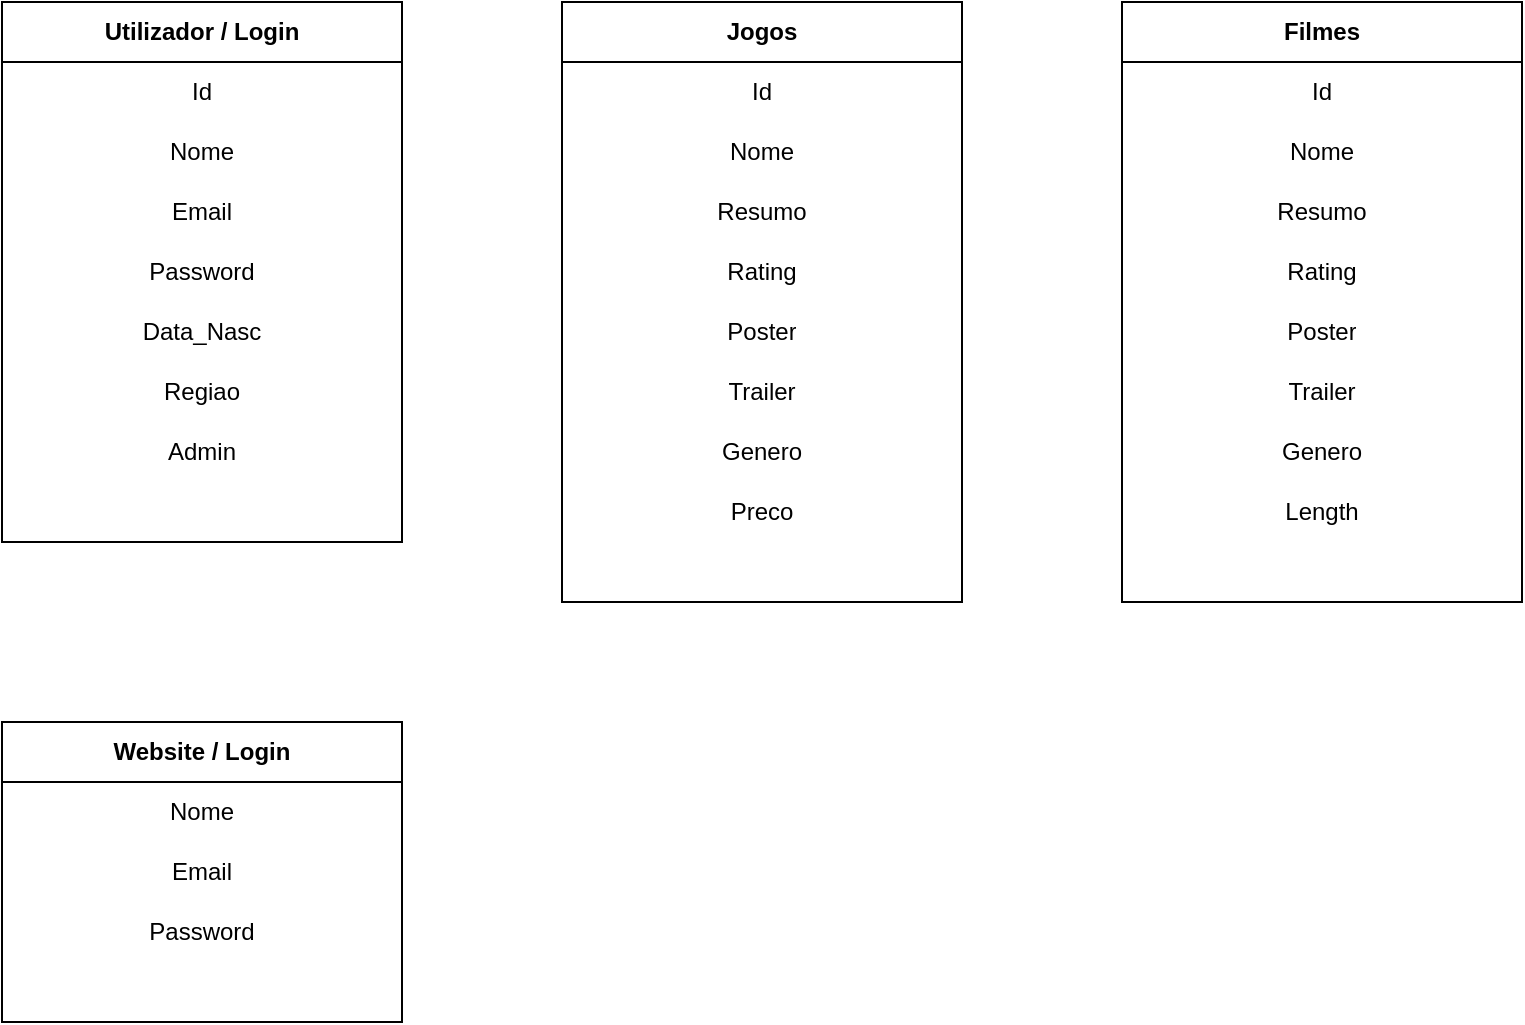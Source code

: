 <mxfile version="13.7.4" type="device"><diagram id="H_qw06y3zIvfr-Ms2_Hc" name="Page-1"><mxGraphModel dx="755" dy="383" grid="1" gridSize="10" guides="1" tooltips="1" connect="1" arrows="1" fold="1" page="1" pageScale="1" pageWidth="850" pageHeight="1100" math="0" shadow="0"><root><mxCell id="0"/><mxCell id="1" parent="0"/><mxCell id="ealYgUWvVbKM3Rk_2ibT-28" value="Jogos" style="shape=table;html=1;whiteSpace=wrap;startSize=30;container=1;collapsible=0;childLayout=tableLayout;fixedRows=1;rowLines=0;fontStyle=1;align=center;" vertex="1" parent="1"><mxGeometry x="320" y="160" width="200" height="300" as="geometry"/></mxCell><mxCell id="ealYgUWvVbKM3Rk_2ibT-29" style="shape=partialRectangle;html=1;whiteSpace=wrap;collapsible=0;dropTarget=0;pointerEvents=0;fillColor=none;top=0;left=0;bottom=0;right=0;points=[[0,0.5],[1,0.5]];portConstraint=eastwest;" vertex="1" parent="ealYgUWvVbKM3Rk_2ibT-28"><mxGeometry y="30" width="200" height="30" as="geometry"/></mxCell><mxCell id="ealYgUWvVbKM3Rk_2ibT-30" value="Id" style="shape=partialRectangle;html=1;whiteSpace=wrap;connectable=0;fillColor=none;top=0;left=0;bottom=0;right=0;overflow=hidden;" vertex="1" parent="ealYgUWvVbKM3Rk_2ibT-29"><mxGeometry width="200" height="30" as="geometry"/></mxCell><mxCell id="ealYgUWvVbKM3Rk_2ibT-31" value="" style="shape=partialRectangle;html=1;whiteSpace=wrap;collapsible=0;dropTarget=0;pointerEvents=0;fillColor=none;top=0;left=0;bottom=0;right=0;points=[[0,0.5],[1,0.5]];portConstraint=eastwest;" vertex="1" parent="ealYgUWvVbKM3Rk_2ibT-28"><mxGeometry y="60" width="200" height="30" as="geometry"/></mxCell><mxCell id="ealYgUWvVbKM3Rk_2ibT-32" value="Nome" style="shape=partialRectangle;html=1;whiteSpace=wrap;connectable=0;fillColor=none;top=0;left=0;bottom=0;right=0;overflow=hidden;" vertex="1" parent="ealYgUWvVbKM3Rk_2ibT-31"><mxGeometry width="200" height="30" as="geometry"/></mxCell><mxCell id="ealYgUWvVbKM3Rk_2ibT-33" value="" style="shape=partialRectangle;html=1;whiteSpace=wrap;collapsible=0;dropTarget=0;pointerEvents=0;fillColor=none;top=0;left=0;bottom=0;right=0;points=[[0,0.5],[1,0.5]];portConstraint=eastwest;" vertex="1" parent="ealYgUWvVbKM3Rk_2ibT-28"><mxGeometry y="90" width="200" height="30" as="geometry"/></mxCell><mxCell id="ealYgUWvVbKM3Rk_2ibT-34" value="Resumo" style="shape=partialRectangle;html=1;whiteSpace=wrap;connectable=0;fillColor=none;top=0;left=0;bottom=0;right=0;overflow=hidden;" vertex="1" parent="ealYgUWvVbKM3Rk_2ibT-33"><mxGeometry width="200" height="30" as="geometry"/></mxCell><mxCell id="ealYgUWvVbKM3Rk_2ibT-35" style="shape=partialRectangle;html=1;whiteSpace=wrap;collapsible=0;dropTarget=0;pointerEvents=0;fillColor=none;top=0;left=0;bottom=0;right=0;points=[[0,0.5],[1,0.5]];portConstraint=eastwest;" vertex="1" parent="ealYgUWvVbKM3Rk_2ibT-28"><mxGeometry y="120" width="200" height="30" as="geometry"/></mxCell><mxCell id="ealYgUWvVbKM3Rk_2ibT-36" value="Rating" style="shape=partialRectangle;html=1;whiteSpace=wrap;connectable=0;fillColor=none;top=0;left=0;bottom=0;right=0;overflow=hidden;" vertex="1" parent="ealYgUWvVbKM3Rk_2ibT-35"><mxGeometry width="200" height="30" as="geometry"/></mxCell><mxCell id="ealYgUWvVbKM3Rk_2ibT-37" style="shape=partialRectangle;html=1;whiteSpace=wrap;collapsible=0;dropTarget=0;pointerEvents=0;fillColor=none;top=0;left=0;bottom=0;right=0;points=[[0,0.5],[1,0.5]];portConstraint=eastwest;" vertex="1" parent="ealYgUWvVbKM3Rk_2ibT-28"><mxGeometry y="150" width="200" height="30" as="geometry"/></mxCell><mxCell id="ealYgUWvVbKM3Rk_2ibT-38" value="Poster" style="shape=partialRectangle;html=1;whiteSpace=wrap;connectable=0;fillColor=none;top=0;left=0;bottom=0;right=0;overflow=hidden;" vertex="1" parent="ealYgUWvVbKM3Rk_2ibT-37"><mxGeometry width="200" height="30" as="geometry"/></mxCell><mxCell id="ealYgUWvVbKM3Rk_2ibT-39" style="shape=partialRectangle;html=1;whiteSpace=wrap;collapsible=0;dropTarget=0;pointerEvents=0;fillColor=none;top=0;left=0;bottom=0;right=0;points=[[0,0.5],[1,0.5]];portConstraint=eastwest;" vertex="1" parent="ealYgUWvVbKM3Rk_2ibT-28"><mxGeometry y="180" width="200" height="30" as="geometry"/></mxCell><mxCell id="ealYgUWvVbKM3Rk_2ibT-40" value="Trailer" style="shape=partialRectangle;html=1;whiteSpace=wrap;connectable=0;fillColor=none;top=0;left=0;bottom=0;right=0;overflow=hidden;" vertex="1" parent="ealYgUWvVbKM3Rk_2ibT-39"><mxGeometry width="200" height="30" as="geometry"/></mxCell><mxCell id="ealYgUWvVbKM3Rk_2ibT-54" style="shape=partialRectangle;html=1;whiteSpace=wrap;collapsible=0;dropTarget=0;pointerEvents=0;fillColor=none;top=0;left=0;bottom=0;right=0;points=[[0,0.5],[1,0.5]];portConstraint=eastwest;" vertex="1" parent="ealYgUWvVbKM3Rk_2ibT-28"><mxGeometry y="210" width="200" height="30" as="geometry"/></mxCell><mxCell id="ealYgUWvVbKM3Rk_2ibT-55" value="Genero" style="shape=partialRectangle;html=1;whiteSpace=wrap;connectable=0;fillColor=none;top=0;left=0;bottom=0;right=0;overflow=hidden;" vertex="1" parent="ealYgUWvVbKM3Rk_2ibT-54"><mxGeometry width="200" height="30" as="geometry"/></mxCell><mxCell id="ealYgUWvVbKM3Rk_2ibT-86" style="shape=partialRectangle;html=1;whiteSpace=wrap;collapsible=0;dropTarget=0;pointerEvents=0;fillColor=none;top=0;left=0;bottom=0;right=0;points=[[0,0.5],[1,0.5]];portConstraint=eastwest;" vertex="1" parent="ealYgUWvVbKM3Rk_2ibT-28"><mxGeometry y="240" width="200" height="30" as="geometry"/></mxCell><mxCell id="ealYgUWvVbKM3Rk_2ibT-87" value="Preco" style="shape=partialRectangle;html=1;whiteSpace=wrap;connectable=0;fillColor=none;top=0;left=0;bottom=0;right=0;overflow=hidden;" vertex="1" parent="ealYgUWvVbKM3Rk_2ibT-86"><mxGeometry width="200" height="30" as="geometry"/></mxCell><mxCell id="ealYgUWvVbKM3Rk_2ibT-2" value="Utilizador / Login" style="shape=table;html=1;whiteSpace=wrap;startSize=30;container=1;collapsible=0;childLayout=tableLayout;fixedRows=1;rowLines=0;fontStyle=1;align=center;" vertex="1" parent="1"><mxGeometry x="40" y="160" width="200" height="270" as="geometry"/></mxCell><mxCell id="ealYgUWvVbKM3Rk_2ibT-23" style="shape=partialRectangle;html=1;whiteSpace=wrap;collapsible=0;dropTarget=0;pointerEvents=0;fillColor=none;top=0;left=0;bottom=0;right=0;points=[[0,0.5],[1,0.5]];portConstraint=eastwest;" vertex="1" parent="ealYgUWvVbKM3Rk_2ibT-2"><mxGeometry y="30" width="200" height="30" as="geometry"/></mxCell><mxCell id="ealYgUWvVbKM3Rk_2ibT-24" value="Id" style="shape=partialRectangle;html=1;whiteSpace=wrap;connectable=0;fillColor=none;top=0;left=0;bottom=0;right=0;overflow=hidden;" vertex="1" parent="ealYgUWvVbKM3Rk_2ibT-23"><mxGeometry width="200" height="30" as="geometry"/></mxCell><mxCell id="ealYgUWvVbKM3Rk_2ibT-6" value="" style="shape=partialRectangle;html=1;whiteSpace=wrap;collapsible=0;dropTarget=0;pointerEvents=0;fillColor=none;top=0;left=0;bottom=0;right=0;points=[[0,0.5],[1,0.5]];portConstraint=eastwest;" vertex="1" parent="ealYgUWvVbKM3Rk_2ibT-2"><mxGeometry y="60" width="200" height="30" as="geometry"/></mxCell><mxCell id="ealYgUWvVbKM3Rk_2ibT-7" value="Nome" style="shape=partialRectangle;html=1;whiteSpace=wrap;connectable=0;fillColor=none;top=0;left=0;bottom=0;right=0;overflow=hidden;" vertex="1" parent="ealYgUWvVbKM3Rk_2ibT-6"><mxGeometry width="200" height="30" as="geometry"/></mxCell><mxCell id="ealYgUWvVbKM3Rk_2ibT-9" value="" style="shape=partialRectangle;html=1;whiteSpace=wrap;collapsible=0;dropTarget=0;pointerEvents=0;fillColor=none;top=0;left=0;bottom=0;right=0;points=[[0,0.5],[1,0.5]];portConstraint=eastwest;" vertex="1" parent="ealYgUWvVbKM3Rk_2ibT-2"><mxGeometry y="90" width="200" height="30" as="geometry"/></mxCell><mxCell id="ealYgUWvVbKM3Rk_2ibT-10" value="Email" style="shape=partialRectangle;html=1;whiteSpace=wrap;connectable=0;fillColor=none;top=0;left=0;bottom=0;right=0;overflow=hidden;" vertex="1" parent="ealYgUWvVbKM3Rk_2ibT-9"><mxGeometry width="200" height="30" as="geometry"/></mxCell><mxCell id="ealYgUWvVbKM3Rk_2ibT-19" style="shape=partialRectangle;html=1;whiteSpace=wrap;collapsible=0;dropTarget=0;pointerEvents=0;fillColor=none;top=0;left=0;bottom=0;right=0;points=[[0,0.5],[1,0.5]];portConstraint=eastwest;" vertex="1" parent="ealYgUWvVbKM3Rk_2ibT-2"><mxGeometry y="120" width="200" height="30" as="geometry"/></mxCell><mxCell id="ealYgUWvVbKM3Rk_2ibT-20" value="Password" style="shape=partialRectangle;html=1;whiteSpace=wrap;connectable=0;fillColor=none;top=0;left=0;bottom=0;right=0;overflow=hidden;" vertex="1" parent="ealYgUWvVbKM3Rk_2ibT-19"><mxGeometry width="200" height="30" as="geometry"/></mxCell><mxCell id="ealYgUWvVbKM3Rk_2ibT-21" style="shape=partialRectangle;html=1;whiteSpace=wrap;collapsible=0;dropTarget=0;pointerEvents=0;fillColor=none;top=0;left=0;bottom=0;right=0;points=[[0,0.5],[1,0.5]];portConstraint=eastwest;" vertex="1" parent="ealYgUWvVbKM3Rk_2ibT-2"><mxGeometry y="150" width="200" height="30" as="geometry"/></mxCell><mxCell id="ealYgUWvVbKM3Rk_2ibT-22" value="Data_Nasc" style="shape=partialRectangle;html=1;whiteSpace=wrap;connectable=0;fillColor=none;top=0;left=0;bottom=0;right=0;overflow=hidden;" vertex="1" parent="ealYgUWvVbKM3Rk_2ibT-21"><mxGeometry width="200" height="30" as="geometry"/></mxCell><mxCell id="ealYgUWvVbKM3Rk_2ibT-26" style="shape=partialRectangle;html=1;whiteSpace=wrap;collapsible=0;dropTarget=0;pointerEvents=0;fillColor=none;top=0;left=0;bottom=0;right=0;points=[[0,0.5],[1,0.5]];portConstraint=eastwest;" vertex="1" parent="ealYgUWvVbKM3Rk_2ibT-2"><mxGeometry y="180" width="200" height="30" as="geometry"/></mxCell><mxCell id="ealYgUWvVbKM3Rk_2ibT-27" value="Regiao" style="shape=partialRectangle;html=1;whiteSpace=wrap;connectable=0;fillColor=none;top=0;left=0;bottom=0;right=0;overflow=hidden;" vertex="1" parent="ealYgUWvVbKM3Rk_2ibT-26"><mxGeometry width="200" height="30" as="geometry"/></mxCell><mxCell id="ealYgUWvVbKM3Rk_2ibT-103" style="shape=partialRectangle;html=1;whiteSpace=wrap;collapsible=0;dropTarget=0;pointerEvents=0;fillColor=none;top=0;left=0;bottom=0;right=0;points=[[0,0.5],[1,0.5]];portConstraint=eastwest;" vertex="1" parent="ealYgUWvVbKM3Rk_2ibT-2"><mxGeometry y="210" width="200" height="30" as="geometry"/></mxCell><mxCell id="ealYgUWvVbKM3Rk_2ibT-104" value="Admin" style="shape=partialRectangle;html=1;whiteSpace=wrap;connectable=0;fillColor=none;top=0;left=0;bottom=0;right=0;overflow=hidden;" vertex="1" parent="ealYgUWvVbKM3Rk_2ibT-103"><mxGeometry width="200" height="30" as="geometry"/></mxCell><mxCell id="ealYgUWvVbKM3Rk_2ibT-71" value="Filmes" style="shape=table;html=1;whiteSpace=wrap;startSize=30;container=1;collapsible=0;childLayout=tableLayout;fixedRows=1;rowLines=0;fontStyle=1;align=center;" vertex="1" parent="1"><mxGeometry x="600" y="160" width="200" height="300" as="geometry"/></mxCell><mxCell id="ealYgUWvVbKM3Rk_2ibT-72" style="shape=partialRectangle;html=1;whiteSpace=wrap;collapsible=0;dropTarget=0;pointerEvents=0;fillColor=none;top=0;left=0;bottom=0;right=0;points=[[0,0.5],[1,0.5]];portConstraint=eastwest;" vertex="1" parent="ealYgUWvVbKM3Rk_2ibT-71"><mxGeometry y="30" width="200" height="30" as="geometry"/></mxCell><mxCell id="ealYgUWvVbKM3Rk_2ibT-73" value="Id" style="shape=partialRectangle;html=1;whiteSpace=wrap;connectable=0;fillColor=none;top=0;left=0;bottom=0;right=0;overflow=hidden;" vertex="1" parent="ealYgUWvVbKM3Rk_2ibT-72"><mxGeometry width="200" height="30" as="geometry"/></mxCell><mxCell id="ealYgUWvVbKM3Rk_2ibT-74" value="" style="shape=partialRectangle;html=1;whiteSpace=wrap;collapsible=0;dropTarget=0;pointerEvents=0;fillColor=none;top=0;left=0;bottom=0;right=0;points=[[0,0.5],[1,0.5]];portConstraint=eastwest;" vertex="1" parent="ealYgUWvVbKM3Rk_2ibT-71"><mxGeometry y="60" width="200" height="30" as="geometry"/></mxCell><mxCell id="ealYgUWvVbKM3Rk_2ibT-75" value="Nome" style="shape=partialRectangle;html=1;whiteSpace=wrap;connectable=0;fillColor=none;top=0;left=0;bottom=0;right=0;overflow=hidden;" vertex="1" parent="ealYgUWvVbKM3Rk_2ibT-74"><mxGeometry width="200" height="30" as="geometry"/></mxCell><mxCell id="ealYgUWvVbKM3Rk_2ibT-76" value="" style="shape=partialRectangle;html=1;whiteSpace=wrap;collapsible=0;dropTarget=0;pointerEvents=0;fillColor=none;top=0;left=0;bottom=0;right=0;points=[[0,0.5],[1,0.5]];portConstraint=eastwest;" vertex="1" parent="ealYgUWvVbKM3Rk_2ibT-71"><mxGeometry y="90" width="200" height="30" as="geometry"/></mxCell><mxCell id="ealYgUWvVbKM3Rk_2ibT-77" value="Resumo" style="shape=partialRectangle;html=1;whiteSpace=wrap;connectable=0;fillColor=none;top=0;left=0;bottom=0;right=0;overflow=hidden;" vertex="1" parent="ealYgUWvVbKM3Rk_2ibT-76"><mxGeometry width="200" height="30" as="geometry"/></mxCell><mxCell id="ealYgUWvVbKM3Rk_2ibT-78" style="shape=partialRectangle;html=1;whiteSpace=wrap;collapsible=0;dropTarget=0;pointerEvents=0;fillColor=none;top=0;left=0;bottom=0;right=0;points=[[0,0.5],[1,0.5]];portConstraint=eastwest;" vertex="1" parent="ealYgUWvVbKM3Rk_2ibT-71"><mxGeometry y="120" width="200" height="30" as="geometry"/></mxCell><mxCell id="ealYgUWvVbKM3Rk_2ibT-79" value="Rating" style="shape=partialRectangle;html=1;whiteSpace=wrap;connectable=0;fillColor=none;top=0;left=0;bottom=0;right=0;overflow=hidden;" vertex="1" parent="ealYgUWvVbKM3Rk_2ibT-78"><mxGeometry width="200" height="30" as="geometry"/></mxCell><mxCell id="ealYgUWvVbKM3Rk_2ibT-80" style="shape=partialRectangle;html=1;whiteSpace=wrap;collapsible=0;dropTarget=0;pointerEvents=0;fillColor=none;top=0;left=0;bottom=0;right=0;points=[[0,0.5],[1,0.5]];portConstraint=eastwest;" vertex="1" parent="ealYgUWvVbKM3Rk_2ibT-71"><mxGeometry y="150" width="200" height="30" as="geometry"/></mxCell><mxCell id="ealYgUWvVbKM3Rk_2ibT-81" value="Poster" style="shape=partialRectangle;html=1;whiteSpace=wrap;connectable=0;fillColor=none;top=0;left=0;bottom=0;right=0;overflow=hidden;" vertex="1" parent="ealYgUWvVbKM3Rk_2ibT-80"><mxGeometry width="200" height="30" as="geometry"/></mxCell><mxCell id="ealYgUWvVbKM3Rk_2ibT-82" style="shape=partialRectangle;html=1;whiteSpace=wrap;collapsible=0;dropTarget=0;pointerEvents=0;fillColor=none;top=0;left=0;bottom=0;right=0;points=[[0,0.5],[1,0.5]];portConstraint=eastwest;" vertex="1" parent="ealYgUWvVbKM3Rk_2ibT-71"><mxGeometry y="180" width="200" height="30" as="geometry"/></mxCell><mxCell id="ealYgUWvVbKM3Rk_2ibT-83" value="Trailer" style="shape=partialRectangle;html=1;whiteSpace=wrap;connectable=0;fillColor=none;top=0;left=0;bottom=0;right=0;overflow=hidden;" vertex="1" parent="ealYgUWvVbKM3Rk_2ibT-82"><mxGeometry width="200" height="30" as="geometry"/></mxCell><mxCell id="ealYgUWvVbKM3Rk_2ibT-84" style="shape=partialRectangle;html=1;whiteSpace=wrap;collapsible=0;dropTarget=0;pointerEvents=0;fillColor=none;top=0;left=0;bottom=0;right=0;points=[[0,0.5],[1,0.5]];portConstraint=eastwest;" vertex="1" parent="ealYgUWvVbKM3Rk_2ibT-71"><mxGeometry y="210" width="200" height="30" as="geometry"/></mxCell><mxCell id="ealYgUWvVbKM3Rk_2ibT-85" value="Genero" style="shape=partialRectangle;html=1;whiteSpace=wrap;connectable=0;fillColor=none;top=0;left=0;bottom=0;right=0;overflow=hidden;" vertex="1" parent="ealYgUWvVbKM3Rk_2ibT-84"><mxGeometry width="200" height="30" as="geometry"/></mxCell><mxCell id="ealYgUWvVbKM3Rk_2ibT-88" style="shape=partialRectangle;html=1;whiteSpace=wrap;collapsible=0;dropTarget=0;pointerEvents=0;fillColor=none;top=0;left=0;bottom=0;right=0;points=[[0,0.5],[1,0.5]];portConstraint=eastwest;" vertex="1" parent="ealYgUWvVbKM3Rk_2ibT-71"><mxGeometry y="240" width="200" height="30" as="geometry"/></mxCell><mxCell id="ealYgUWvVbKM3Rk_2ibT-89" value="Length" style="shape=partialRectangle;html=1;whiteSpace=wrap;connectable=0;fillColor=none;top=0;left=0;bottom=0;right=0;overflow=hidden;" vertex="1" parent="ealYgUWvVbKM3Rk_2ibT-88"><mxGeometry width="200" height="30" as="geometry"/></mxCell><mxCell id="ealYgUWvVbKM3Rk_2ibT-90" value="Website / Login" style="shape=table;html=1;whiteSpace=wrap;startSize=30;container=1;collapsible=0;childLayout=tableLayout;fixedRows=1;rowLines=0;fontStyle=1;align=center;" vertex="1" parent="1"><mxGeometry x="40" y="520" width="200" height="150" as="geometry"/></mxCell><mxCell id="ealYgUWvVbKM3Rk_2ibT-93" value="" style="shape=partialRectangle;html=1;whiteSpace=wrap;collapsible=0;dropTarget=0;pointerEvents=0;fillColor=none;top=0;left=0;bottom=0;right=0;points=[[0,0.5],[1,0.5]];portConstraint=eastwest;" vertex="1" parent="ealYgUWvVbKM3Rk_2ibT-90"><mxGeometry y="30" width="200" height="30" as="geometry"/></mxCell><mxCell id="ealYgUWvVbKM3Rk_2ibT-94" value="Nome" style="shape=partialRectangle;html=1;whiteSpace=wrap;connectable=0;fillColor=none;top=0;left=0;bottom=0;right=0;overflow=hidden;" vertex="1" parent="ealYgUWvVbKM3Rk_2ibT-93"><mxGeometry width="200" height="30" as="geometry"/></mxCell><mxCell id="ealYgUWvVbKM3Rk_2ibT-95" value="" style="shape=partialRectangle;html=1;whiteSpace=wrap;collapsible=0;dropTarget=0;pointerEvents=0;fillColor=none;top=0;left=0;bottom=0;right=0;points=[[0,0.5],[1,0.5]];portConstraint=eastwest;" vertex="1" parent="ealYgUWvVbKM3Rk_2ibT-90"><mxGeometry y="60" width="200" height="30" as="geometry"/></mxCell><mxCell id="ealYgUWvVbKM3Rk_2ibT-96" value="Email" style="shape=partialRectangle;html=1;whiteSpace=wrap;connectable=0;fillColor=none;top=0;left=0;bottom=0;right=0;overflow=hidden;" vertex="1" parent="ealYgUWvVbKM3Rk_2ibT-95"><mxGeometry width="200" height="30" as="geometry"/></mxCell><mxCell id="ealYgUWvVbKM3Rk_2ibT-97" style="shape=partialRectangle;html=1;whiteSpace=wrap;collapsible=0;dropTarget=0;pointerEvents=0;fillColor=none;top=0;left=0;bottom=0;right=0;points=[[0,0.5],[1,0.5]];portConstraint=eastwest;" vertex="1" parent="ealYgUWvVbKM3Rk_2ibT-90"><mxGeometry y="90" width="200" height="30" as="geometry"/></mxCell><mxCell id="ealYgUWvVbKM3Rk_2ibT-98" value="Password" style="shape=partialRectangle;html=1;whiteSpace=wrap;connectable=0;fillColor=none;top=0;left=0;bottom=0;right=0;overflow=hidden;" vertex="1" parent="ealYgUWvVbKM3Rk_2ibT-97"><mxGeometry width="200" height="30" as="geometry"/></mxCell></root></mxGraphModel></diagram></mxfile>